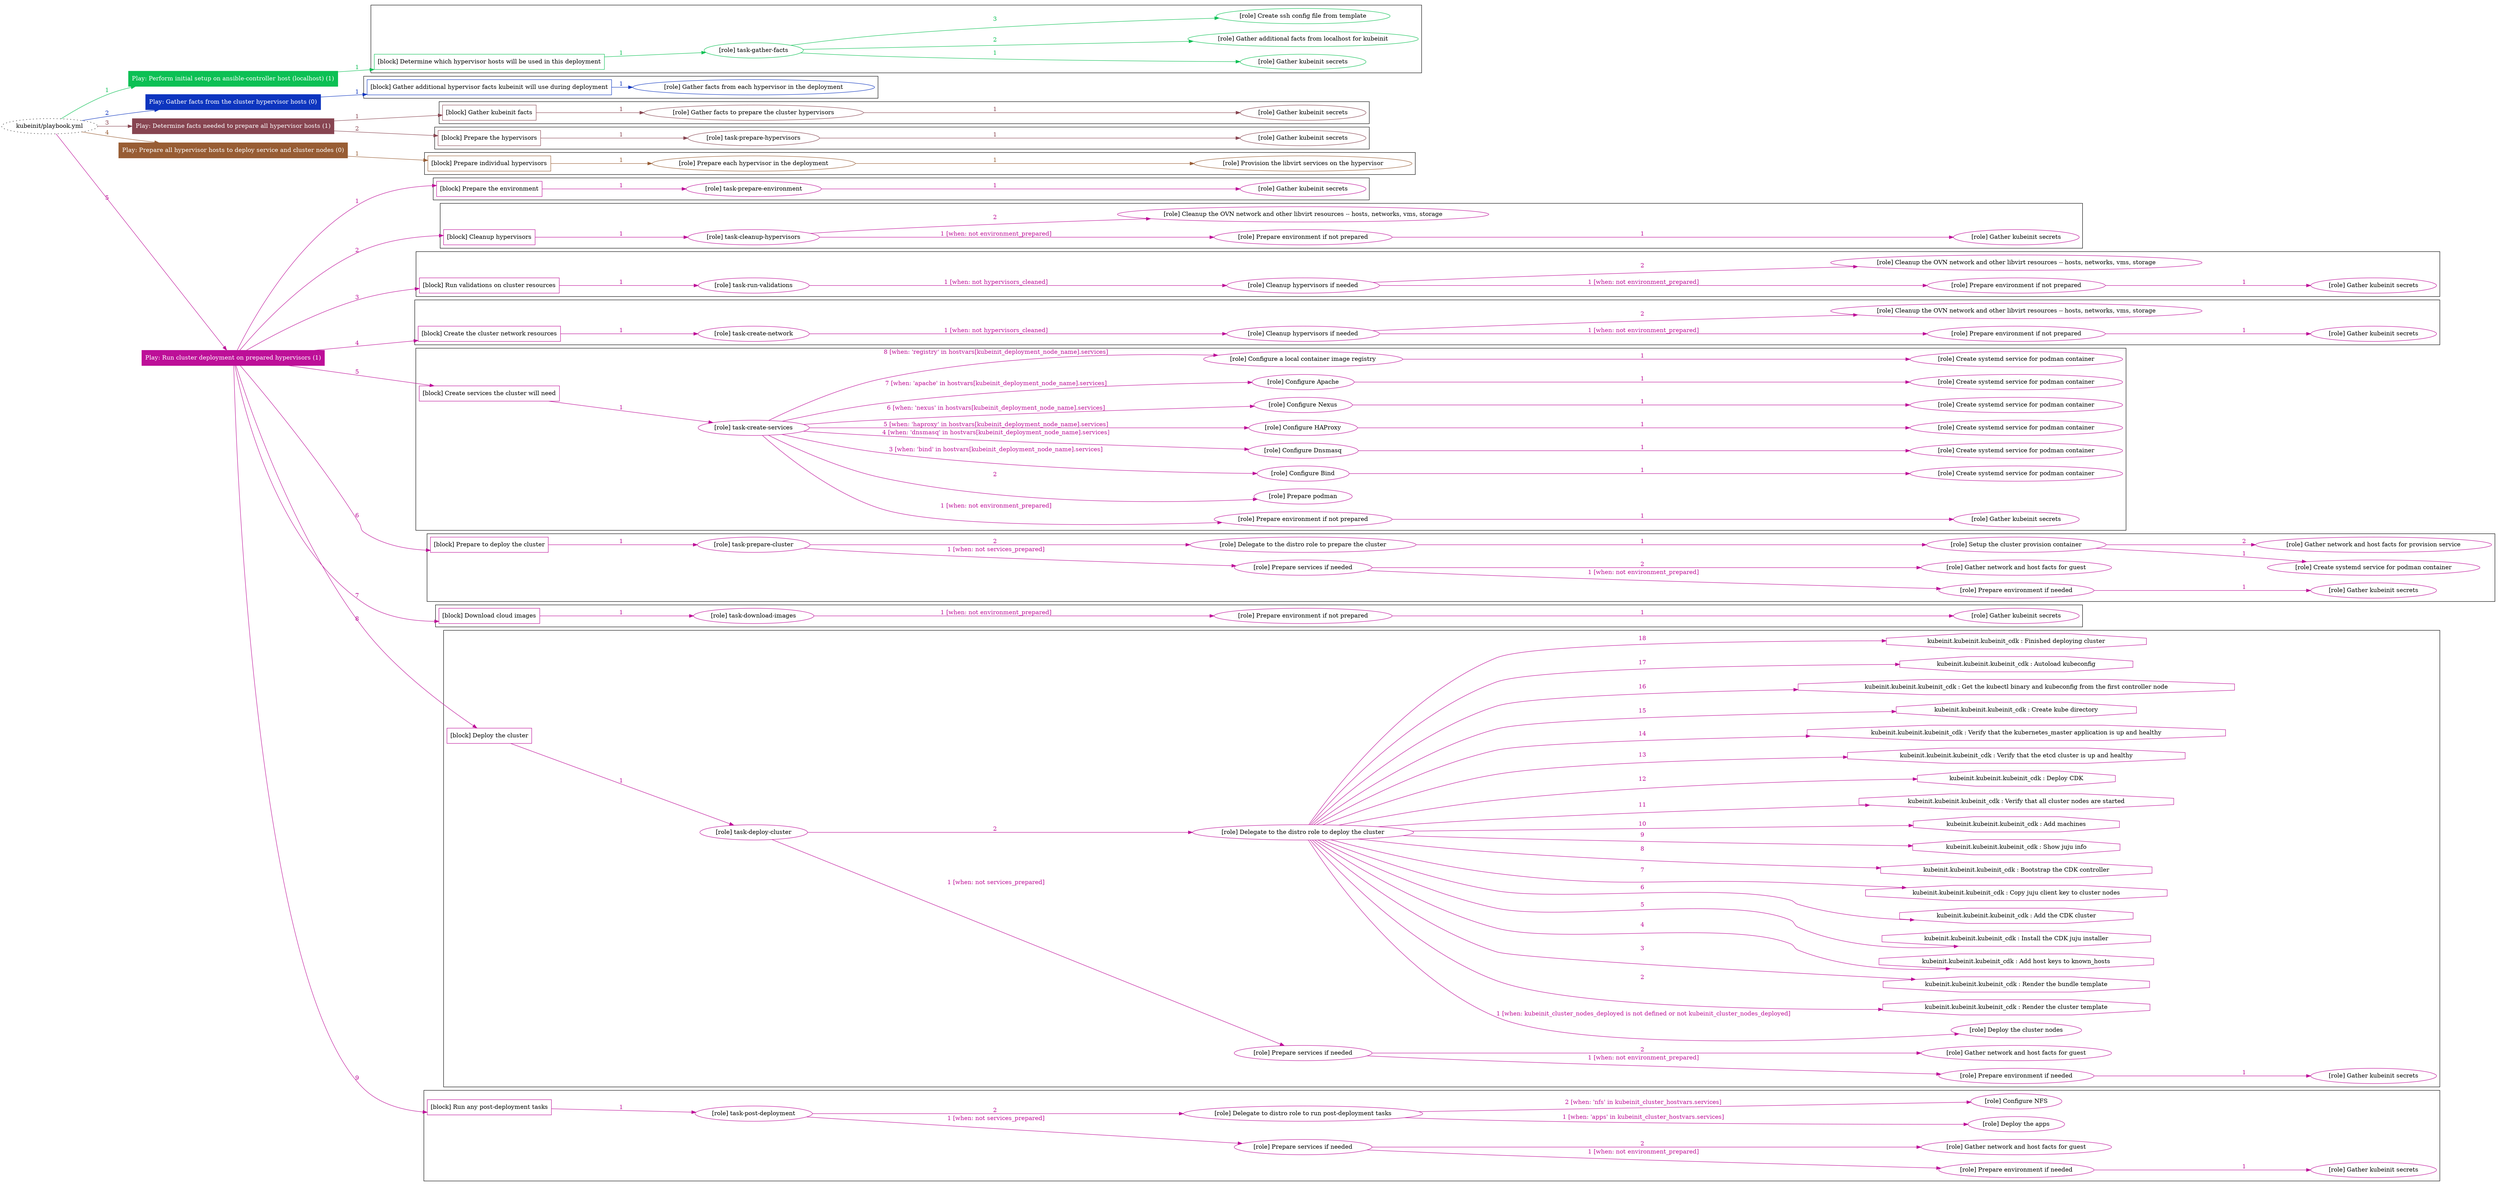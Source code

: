 digraph {
	graph [concentrate=true ordering=in rankdir=LR ratio=fill]
	edge [esep=5 sep=10]
	"kubeinit/playbook.yml" [URL="/home/runner/work/kubeinit/kubeinit/kubeinit/playbook.yml" id=playbook_bcd3da65 style=dotted]
	"kubeinit/playbook.yml" -> play_a24954f1 [label="1 " color="#0cc054" fontcolor="#0cc054" id=edge_c38570f1 labeltooltip="1 " tooltip="1 "]
	subgraph "Play: Perform initial setup on ansible-controller host (localhost) (1)" {
		play_a24954f1 [label="Play: Perform initial setup on ansible-controller host (localhost) (1)" URL="/home/runner/work/kubeinit/kubeinit/kubeinit/playbook.yml" color="#0cc054" fontcolor="#ffffff" id=play_a24954f1 shape=box style=filled tooltip=localhost]
		play_a24954f1 -> block_1f148b53 [label=1 color="#0cc054" fontcolor="#0cc054" id=edge_6a8b0e1e labeltooltip=1 tooltip=1]
		subgraph cluster_block_1f148b53 {
			block_1f148b53 [label="[block] Determine which hypervisor hosts will be used in this deployment" URL="/home/runner/work/kubeinit/kubeinit/kubeinit/playbook.yml" color="#0cc054" id=block_1f148b53 labeltooltip="Determine which hypervisor hosts will be used in this deployment" shape=box tooltip="Determine which hypervisor hosts will be used in this deployment"]
			block_1f148b53 -> role_25468c77 [label="1 " color="#0cc054" fontcolor="#0cc054" id=edge_ecacaaed labeltooltip="1 " tooltip="1 "]
			subgraph "task-gather-facts" {
				role_25468c77 [label="[role] task-gather-facts" URL="/home/runner/work/kubeinit/kubeinit/kubeinit/playbook.yml" color="#0cc054" id=role_25468c77 tooltip="task-gather-facts"]
				role_25468c77 -> role_1a35543a [label="1 " color="#0cc054" fontcolor="#0cc054" id=edge_715ab431 labeltooltip="1 " tooltip="1 "]
				subgraph "Gather kubeinit secrets" {
					role_1a35543a [label="[role] Gather kubeinit secrets" URL="/home/runner/.ansible/collections/ansible_collections/kubeinit/kubeinit/roles/kubeinit_prepare/tasks/build_hypervisors_group.yml" color="#0cc054" id=role_1a35543a tooltip="Gather kubeinit secrets"]
				}
				role_25468c77 -> role_30e8fe7b [label="2 " color="#0cc054" fontcolor="#0cc054" id=edge_31574869 labeltooltip="2 " tooltip="2 "]
				subgraph "Gather additional facts from localhost for kubeinit" {
					role_30e8fe7b [label="[role] Gather additional facts from localhost for kubeinit" URL="/home/runner/.ansible/collections/ansible_collections/kubeinit/kubeinit/roles/kubeinit_prepare/tasks/build_hypervisors_group.yml" color="#0cc054" id=role_30e8fe7b tooltip="Gather additional facts from localhost for kubeinit"]
				}
				role_25468c77 -> role_8f174d91 [label="3 " color="#0cc054" fontcolor="#0cc054" id=edge_c599bad7 labeltooltip="3 " tooltip="3 "]
				subgraph "Create ssh config file from template" {
					role_8f174d91 [label="[role] Create ssh config file from template" URL="/home/runner/.ansible/collections/ansible_collections/kubeinit/kubeinit/roles/kubeinit_prepare/tasks/build_hypervisors_group.yml" color="#0cc054" id=role_8f174d91 tooltip="Create ssh config file from template"]
				}
			}
		}
	}
	"kubeinit/playbook.yml" -> play_971e2c53 [label="2 " color="#0d35bf" fontcolor="#0d35bf" id=edge_20975b85 labeltooltip="2 " tooltip="2 "]
	subgraph "Play: Gather facts from the cluster hypervisor hosts (0)" {
		play_971e2c53 [label="Play: Gather facts from the cluster hypervisor hosts (0)" URL="/home/runner/work/kubeinit/kubeinit/kubeinit/playbook.yml" color="#0d35bf" fontcolor="#ffffff" id=play_971e2c53 shape=box style=filled tooltip="Play: Gather facts from the cluster hypervisor hosts (0)"]
		play_971e2c53 -> block_9dbfbd29 [label=1 color="#0d35bf" fontcolor="#0d35bf" id=edge_61f7b9a0 labeltooltip=1 tooltip=1]
		subgraph cluster_block_9dbfbd29 {
			block_9dbfbd29 [label="[block] Gather additional hypervisor facts kubeinit will use during deployment" URL="/home/runner/work/kubeinit/kubeinit/kubeinit/playbook.yml" color="#0d35bf" id=block_9dbfbd29 labeltooltip="Gather additional hypervisor facts kubeinit will use during deployment" shape=box tooltip="Gather additional hypervisor facts kubeinit will use during deployment"]
			block_9dbfbd29 -> role_a16c4680 [label="1 " color="#0d35bf" fontcolor="#0d35bf" id=edge_cd79a8fd labeltooltip="1 " tooltip="1 "]
			subgraph "Gather facts from each hypervisor in the deployment" {
				role_a16c4680 [label="[role] Gather facts from each hypervisor in the deployment" URL="/home/runner/work/kubeinit/kubeinit/kubeinit/playbook.yml" color="#0d35bf" id=role_a16c4680 tooltip="Gather facts from each hypervisor in the deployment"]
			}
		}
	}
	"kubeinit/playbook.yml" -> play_0f2b40f6 [label="3 " color="#874551" fontcolor="#874551" id=edge_2bd46593 labeltooltip="3 " tooltip="3 "]
	subgraph "Play: Determine facts needed to prepare all hypervisor hosts (1)" {
		play_0f2b40f6 [label="Play: Determine facts needed to prepare all hypervisor hosts (1)" URL="/home/runner/work/kubeinit/kubeinit/kubeinit/playbook.yml" color="#874551" fontcolor="#ffffff" id=play_0f2b40f6 shape=box style=filled tooltip=localhost]
		play_0f2b40f6 -> block_35bb876e [label=1 color="#874551" fontcolor="#874551" id=edge_3cd5295b labeltooltip=1 tooltip=1]
		subgraph cluster_block_35bb876e {
			block_35bb876e [label="[block] Gather kubeinit facts" URL="/home/runner/work/kubeinit/kubeinit/kubeinit/playbook.yml" color="#874551" id=block_35bb876e labeltooltip="Gather kubeinit facts" shape=box tooltip="Gather kubeinit facts"]
			block_35bb876e -> role_7b8e75ee [label="1 " color="#874551" fontcolor="#874551" id=edge_526e88d0 labeltooltip="1 " tooltip="1 "]
			subgraph "Gather facts to prepare the cluster hypervisors" {
				role_7b8e75ee [label="[role] Gather facts to prepare the cluster hypervisors" URL="/home/runner/work/kubeinit/kubeinit/kubeinit/playbook.yml" color="#874551" id=role_7b8e75ee tooltip="Gather facts to prepare the cluster hypervisors"]
				role_7b8e75ee -> role_093cdbb1 [label="1 " color="#874551" fontcolor="#874551" id=edge_c81001f8 labeltooltip="1 " tooltip="1 "]
				subgraph "Gather kubeinit secrets" {
					role_093cdbb1 [label="[role] Gather kubeinit secrets" URL="/home/runner/.ansible/collections/ansible_collections/kubeinit/kubeinit/roles/kubeinit_prepare/tasks/gather_kubeinit_facts.yml" color="#874551" id=role_093cdbb1 tooltip="Gather kubeinit secrets"]
				}
			}
		}
		play_0f2b40f6 -> block_f20437b7 [label=2 color="#874551" fontcolor="#874551" id=edge_d593df31 labeltooltip=2 tooltip=2]
		subgraph cluster_block_f20437b7 {
			block_f20437b7 [label="[block] Prepare the hypervisors" URL="/home/runner/work/kubeinit/kubeinit/kubeinit/playbook.yml" color="#874551" id=block_f20437b7 labeltooltip="Prepare the hypervisors" shape=box tooltip="Prepare the hypervisors"]
			block_f20437b7 -> role_b1e92e34 [label="1 " color="#874551" fontcolor="#874551" id=edge_e1b36697 labeltooltip="1 " tooltip="1 "]
			subgraph "task-prepare-hypervisors" {
				role_b1e92e34 [label="[role] task-prepare-hypervisors" URL="/home/runner/work/kubeinit/kubeinit/kubeinit/playbook.yml" color="#874551" id=role_b1e92e34 tooltip="task-prepare-hypervisors"]
				role_b1e92e34 -> role_a63f016d [label="1 " color="#874551" fontcolor="#874551" id=edge_4b7482e0 labeltooltip="1 " tooltip="1 "]
				subgraph "Gather kubeinit secrets" {
					role_a63f016d [label="[role] Gather kubeinit secrets" URL="/home/runner/.ansible/collections/ansible_collections/kubeinit/kubeinit/roles/kubeinit_prepare/tasks/gather_kubeinit_facts.yml" color="#874551" id=role_a63f016d tooltip="Gather kubeinit secrets"]
				}
			}
		}
	}
	"kubeinit/playbook.yml" -> play_12c1dd61 [label="4 " color="#985d34" fontcolor="#985d34" id=edge_31748bc4 labeltooltip="4 " tooltip="4 "]
	subgraph "Play: Prepare all hypervisor hosts to deploy service and cluster nodes (0)" {
		play_12c1dd61 [label="Play: Prepare all hypervisor hosts to deploy service and cluster nodes (0)" URL="/home/runner/work/kubeinit/kubeinit/kubeinit/playbook.yml" color="#985d34" fontcolor="#ffffff" id=play_12c1dd61 shape=box style=filled tooltip="Play: Prepare all hypervisor hosts to deploy service and cluster nodes (0)"]
		play_12c1dd61 -> block_1d0f1a17 [label=1 color="#985d34" fontcolor="#985d34" id=edge_3e880652 labeltooltip=1 tooltip=1]
		subgraph cluster_block_1d0f1a17 {
			block_1d0f1a17 [label="[block] Prepare individual hypervisors" URL="/home/runner/work/kubeinit/kubeinit/kubeinit/playbook.yml" color="#985d34" id=block_1d0f1a17 labeltooltip="Prepare individual hypervisors" shape=box tooltip="Prepare individual hypervisors"]
			block_1d0f1a17 -> role_70594ec7 [label="1 " color="#985d34" fontcolor="#985d34" id=edge_ed10624c labeltooltip="1 " tooltip="1 "]
			subgraph "Prepare each hypervisor in the deployment" {
				role_70594ec7 [label="[role] Prepare each hypervisor in the deployment" URL="/home/runner/work/kubeinit/kubeinit/kubeinit/playbook.yml" color="#985d34" id=role_70594ec7 tooltip="Prepare each hypervisor in the deployment"]
				role_70594ec7 -> role_81892823 [label="1 " color="#985d34" fontcolor="#985d34" id=edge_c3f18f0e labeltooltip="1 " tooltip="1 "]
				subgraph "Provision the libvirt services on the hypervisor" {
					role_81892823 [label="[role] Provision the libvirt services on the hypervisor" URL="/home/runner/.ansible/collections/ansible_collections/kubeinit/kubeinit/roles/kubeinit_prepare/tasks/prepare_hypervisor.yml" color="#985d34" id=role_81892823 tooltip="Provision the libvirt services on the hypervisor"]
				}
			}
		}
	}
	"kubeinit/playbook.yml" -> play_e40dfd8b [label="5 " color="#bd0f98" fontcolor="#bd0f98" id=edge_6c628e98 labeltooltip="5 " tooltip="5 "]
	subgraph "Play: Run cluster deployment on prepared hypervisors (1)" {
		play_e40dfd8b [label="Play: Run cluster deployment on prepared hypervisors (1)" URL="/home/runner/work/kubeinit/kubeinit/kubeinit/playbook.yml" color="#bd0f98" fontcolor="#ffffff" id=play_e40dfd8b shape=box style=filled tooltip=localhost]
		play_e40dfd8b -> block_027bf64b [label=1 color="#bd0f98" fontcolor="#bd0f98" id=edge_4242512d labeltooltip=1 tooltip=1]
		subgraph cluster_block_027bf64b {
			block_027bf64b [label="[block] Prepare the environment" URL="/home/runner/work/kubeinit/kubeinit/kubeinit/playbook.yml" color="#bd0f98" id=block_027bf64b labeltooltip="Prepare the environment" shape=box tooltip="Prepare the environment"]
			block_027bf64b -> role_a339363b [label="1 " color="#bd0f98" fontcolor="#bd0f98" id=edge_c5194fec labeltooltip="1 " tooltip="1 "]
			subgraph "task-prepare-environment" {
				role_a339363b [label="[role] task-prepare-environment" URL="/home/runner/work/kubeinit/kubeinit/kubeinit/playbook.yml" color="#bd0f98" id=role_a339363b tooltip="task-prepare-environment"]
				role_a339363b -> role_078fb0b2 [label="1 " color="#bd0f98" fontcolor="#bd0f98" id=edge_5a18884e labeltooltip="1 " tooltip="1 "]
				subgraph "Gather kubeinit secrets" {
					role_078fb0b2 [label="[role] Gather kubeinit secrets" URL="/home/runner/.ansible/collections/ansible_collections/kubeinit/kubeinit/roles/kubeinit_prepare/tasks/gather_kubeinit_facts.yml" color="#bd0f98" id=role_078fb0b2 tooltip="Gather kubeinit secrets"]
				}
			}
		}
		play_e40dfd8b -> block_49ef1104 [label=2 color="#bd0f98" fontcolor="#bd0f98" id=edge_d988b55f labeltooltip=2 tooltip=2]
		subgraph cluster_block_49ef1104 {
			block_49ef1104 [label="[block] Cleanup hypervisors" URL="/home/runner/work/kubeinit/kubeinit/kubeinit/playbook.yml" color="#bd0f98" id=block_49ef1104 labeltooltip="Cleanup hypervisors" shape=box tooltip="Cleanup hypervisors"]
			block_49ef1104 -> role_4f07f0b7 [label="1 " color="#bd0f98" fontcolor="#bd0f98" id=edge_99941c25 labeltooltip="1 " tooltip="1 "]
			subgraph "task-cleanup-hypervisors" {
				role_4f07f0b7 [label="[role] task-cleanup-hypervisors" URL="/home/runner/work/kubeinit/kubeinit/kubeinit/playbook.yml" color="#bd0f98" id=role_4f07f0b7 tooltip="task-cleanup-hypervisors"]
				role_4f07f0b7 -> role_3b0f0956 [label="1 [when: not environment_prepared]" color="#bd0f98" fontcolor="#bd0f98" id=edge_d7dc2843 labeltooltip="1 [when: not environment_prepared]" tooltip="1 [when: not environment_prepared]"]
				subgraph "Prepare environment if not prepared" {
					role_3b0f0956 [label="[role] Prepare environment if not prepared" URL="/home/runner/.ansible/collections/ansible_collections/kubeinit/kubeinit/roles/kubeinit_prepare/tasks/cleanup_hypervisors.yml" color="#bd0f98" id=role_3b0f0956 tooltip="Prepare environment if not prepared"]
					role_3b0f0956 -> role_f0c58dbe [label="1 " color="#bd0f98" fontcolor="#bd0f98" id=edge_26ba04f7 labeltooltip="1 " tooltip="1 "]
					subgraph "Gather kubeinit secrets" {
						role_f0c58dbe [label="[role] Gather kubeinit secrets" URL="/home/runner/.ansible/collections/ansible_collections/kubeinit/kubeinit/roles/kubeinit_prepare/tasks/gather_kubeinit_facts.yml" color="#bd0f98" id=role_f0c58dbe tooltip="Gather kubeinit secrets"]
					}
				}
				role_4f07f0b7 -> role_557457fa [label="2 " color="#bd0f98" fontcolor="#bd0f98" id=edge_479172a4 labeltooltip="2 " tooltip="2 "]
				subgraph "Cleanup the OVN network and other libvirt resources -- hosts, networks, vms, storage" {
					role_557457fa [label="[role] Cleanup the OVN network and other libvirt resources -- hosts, networks, vms, storage" URL="/home/runner/.ansible/collections/ansible_collections/kubeinit/kubeinit/roles/kubeinit_prepare/tasks/cleanup_hypervisors.yml" color="#bd0f98" id=role_557457fa tooltip="Cleanup the OVN network and other libvirt resources -- hosts, networks, vms, storage"]
				}
			}
		}
		play_e40dfd8b -> block_a89ce291 [label=3 color="#bd0f98" fontcolor="#bd0f98" id=edge_f58ee6b6 labeltooltip=3 tooltip=3]
		subgraph cluster_block_a89ce291 {
			block_a89ce291 [label="[block] Run validations on cluster resources" URL="/home/runner/work/kubeinit/kubeinit/kubeinit/playbook.yml" color="#bd0f98" id=block_a89ce291 labeltooltip="Run validations on cluster resources" shape=box tooltip="Run validations on cluster resources"]
			block_a89ce291 -> role_57babde8 [label="1 " color="#bd0f98" fontcolor="#bd0f98" id=edge_39cb99a9 labeltooltip="1 " tooltip="1 "]
			subgraph "task-run-validations" {
				role_57babde8 [label="[role] task-run-validations" URL="/home/runner/work/kubeinit/kubeinit/kubeinit/playbook.yml" color="#bd0f98" id=role_57babde8 tooltip="task-run-validations"]
				role_57babde8 -> role_580dac04 [label="1 [when: not hypervisors_cleaned]" color="#bd0f98" fontcolor="#bd0f98" id=edge_6b0094ae labeltooltip="1 [when: not hypervisors_cleaned]" tooltip="1 [when: not hypervisors_cleaned]"]
				subgraph "Cleanup hypervisors if needed" {
					role_580dac04 [label="[role] Cleanup hypervisors if needed" URL="/home/runner/.ansible/collections/ansible_collections/kubeinit/kubeinit/roles/kubeinit_validations/tasks/main.yml" color="#bd0f98" id=role_580dac04 tooltip="Cleanup hypervisors if needed"]
					role_580dac04 -> role_a875f9c9 [label="1 [when: not environment_prepared]" color="#bd0f98" fontcolor="#bd0f98" id=edge_0fa6b602 labeltooltip="1 [when: not environment_prepared]" tooltip="1 [when: not environment_prepared]"]
					subgraph "Prepare environment if not prepared" {
						role_a875f9c9 [label="[role] Prepare environment if not prepared" URL="/home/runner/.ansible/collections/ansible_collections/kubeinit/kubeinit/roles/kubeinit_prepare/tasks/cleanup_hypervisors.yml" color="#bd0f98" id=role_a875f9c9 tooltip="Prepare environment if not prepared"]
						role_a875f9c9 -> role_370cc416 [label="1 " color="#bd0f98" fontcolor="#bd0f98" id=edge_1d12898e labeltooltip="1 " tooltip="1 "]
						subgraph "Gather kubeinit secrets" {
							role_370cc416 [label="[role] Gather kubeinit secrets" URL="/home/runner/.ansible/collections/ansible_collections/kubeinit/kubeinit/roles/kubeinit_prepare/tasks/gather_kubeinit_facts.yml" color="#bd0f98" id=role_370cc416 tooltip="Gather kubeinit secrets"]
						}
					}
					role_580dac04 -> role_fcbf49c0 [label="2 " color="#bd0f98" fontcolor="#bd0f98" id=edge_82227567 labeltooltip="2 " tooltip="2 "]
					subgraph "Cleanup the OVN network and other libvirt resources -- hosts, networks, vms, storage" {
						role_fcbf49c0 [label="[role] Cleanup the OVN network and other libvirt resources -- hosts, networks, vms, storage" URL="/home/runner/.ansible/collections/ansible_collections/kubeinit/kubeinit/roles/kubeinit_prepare/tasks/cleanup_hypervisors.yml" color="#bd0f98" id=role_fcbf49c0 tooltip="Cleanup the OVN network and other libvirt resources -- hosts, networks, vms, storage"]
					}
				}
			}
		}
		play_e40dfd8b -> block_0c1a4fa6 [label=4 color="#bd0f98" fontcolor="#bd0f98" id=edge_f7646600 labeltooltip=4 tooltip=4]
		subgraph cluster_block_0c1a4fa6 {
			block_0c1a4fa6 [label="[block] Create the cluster network resources" URL="/home/runner/work/kubeinit/kubeinit/kubeinit/playbook.yml" color="#bd0f98" id=block_0c1a4fa6 labeltooltip="Create the cluster network resources" shape=box tooltip="Create the cluster network resources"]
			block_0c1a4fa6 -> role_53efb286 [label="1 " color="#bd0f98" fontcolor="#bd0f98" id=edge_cc465adf labeltooltip="1 " tooltip="1 "]
			subgraph "task-create-network" {
				role_53efb286 [label="[role] task-create-network" URL="/home/runner/work/kubeinit/kubeinit/kubeinit/playbook.yml" color="#bd0f98" id=role_53efb286 tooltip="task-create-network"]
				role_53efb286 -> role_2314d9a6 [label="1 [when: not hypervisors_cleaned]" color="#bd0f98" fontcolor="#bd0f98" id=edge_71c9c4b6 labeltooltip="1 [when: not hypervisors_cleaned]" tooltip="1 [when: not hypervisors_cleaned]"]
				subgraph "Cleanup hypervisors if needed" {
					role_2314d9a6 [label="[role] Cleanup hypervisors if needed" URL="/home/runner/.ansible/collections/ansible_collections/kubeinit/kubeinit/roles/kubeinit_libvirt/tasks/create_network.yml" color="#bd0f98" id=role_2314d9a6 tooltip="Cleanup hypervisors if needed"]
					role_2314d9a6 -> role_19716540 [label="1 [when: not environment_prepared]" color="#bd0f98" fontcolor="#bd0f98" id=edge_17d7d45f labeltooltip="1 [when: not environment_prepared]" tooltip="1 [when: not environment_prepared]"]
					subgraph "Prepare environment if not prepared" {
						role_19716540 [label="[role] Prepare environment if not prepared" URL="/home/runner/.ansible/collections/ansible_collections/kubeinit/kubeinit/roles/kubeinit_prepare/tasks/cleanup_hypervisors.yml" color="#bd0f98" id=role_19716540 tooltip="Prepare environment if not prepared"]
						role_19716540 -> role_52926485 [label="1 " color="#bd0f98" fontcolor="#bd0f98" id=edge_3aa0f762 labeltooltip="1 " tooltip="1 "]
						subgraph "Gather kubeinit secrets" {
							role_52926485 [label="[role] Gather kubeinit secrets" URL="/home/runner/.ansible/collections/ansible_collections/kubeinit/kubeinit/roles/kubeinit_prepare/tasks/gather_kubeinit_facts.yml" color="#bd0f98" id=role_52926485 tooltip="Gather kubeinit secrets"]
						}
					}
					role_2314d9a6 -> role_3936071f [label="2 " color="#bd0f98" fontcolor="#bd0f98" id=edge_df73c8be labeltooltip="2 " tooltip="2 "]
					subgraph "Cleanup the OVN network and other libvirt resources -- hosts, networks, vms, storage" {
						role_3936071f [label="[role] Cleanup the OVN network and other libvirt resources -- hosts, networks, vms, storage" URL="/home/runner/.ansible/collections/ansible_collections/kubeinit/kubeinit/roles/kubeinit_prepare/tasks/cleanup_hypervisors.yml" color="#bd0f98" id=role_3936071f tooltip="Cleanup the OVN network and other libvirt resources -- hosts, networks, vms, storage"]
					}
				}
			}
		}
		play_e40dfd8b -> block_a3c62d21 [label=5 color="#bd0f98" fontcolor="#bd0f98" id=edge_49481a00 labeltooltip=5 tooltip=5]
		subgraph cluster_block_a3c62d21 {
			block_a3c62d21 [label="[block] Create services the cluster will need" URL="/home/runner/work/kubeinit/kubeinit/kubeinit/playbook.yml" color="#bd0f98" id=block_a3c62d21 labeltooltip="Create services the cluster will need" shape=box tooltip="Create services the cluster will need"]
			block_a3c62d21 -> role_dfe98a8d [label="1 " color="#bd0f98" fontcolor="#bd0f98" id=edge_90efe316 labeltooltip="1 " tooltip="1 "]
			subgraph "task-create-services" {
				role_dfe98a8d [label="[role] task-create-services" URL="/home/runner/work/kubeinit/kubeinit/kubeinit/playbook.yml" color="#bd0f98" id=role_dfe98a8d tooltip="task-create-services"]
				role_dfe98a8d -> role_9fe0f61f [label="1 [when: not environment_prepared]" color="#bd0f98" fontcolor="#bd0f98" id=edge_e7cb600b labeltooltip="1 [when: not environment_prepared]" tooltip="1 [when: not environment_prepared]"]
				subgraph "Prepare environment if not prepared" {
					role_9fe0f61f [label="[role] Prepare environment if not prepared" URL="/home/runner/.ansible/collections/ansible_collections/kubeinit/kubeinit/roles/kubeinit_services/tasks/main.yml" color="#bd0f98" id=role_9fe0f61f tooltip="Prepare environment if not prepared"]
					role_9fe0f61f -> role_5daf7142 [label="1 " color="#bd0f98" fontcolor="#bd0f98" id=edge_e5cd01f7 labeltooltip="1 " tooltip="1 "]
					subgraph "Gather kubeinit secrets" {
						role_5daf7142 [label="[role] Gather kubeinit secrets" URL="/home/runner/.ansible/collections/ansible_collections/kubeinit/kubeinit/roles/kubeinit_prepare/tasks/gather_kubeinit_facts.yml" color="#bd0f98" id=role_5daf7142 tooltip="Gather kubeinit secrets"]
					}
				}
				role_dfe98a8d -> role_d90b4768 [label="2 " color="#bd0f98" fontcolor="#bd0f98" id=edge_d3f8c7ec labeltooltip="2 " tooltip="2 "]
				subgraph "Prepare podman" {
					role_d90b4768 [label="[role] Prepare podman" URL="/home/runner/.ansible/collections/ansible_collections/kubeinit/kubeinit/roles/kubeinit_services/tasks/00_create_service_pod.yml" color="#bd0f98" id=role_d90b4768 tooltip="Prepare podman"]
				}
				role_dfe98a8d -> role_330a2694 [label="3 [when: 'bind' in hostvars[kubeinit_deployment_node_name].services]" color="#bd0f98" fontcolor="#bd0f98" id=edge_27be8707 labeltooltip="3 [when: 'bind' in hostvars[kubeinit_deployment_node_name].services]" tooltip="3 [when: 'bind' in hostvars[kubeinit_deployment_node_name].services]"]
				subgraph "Configure Bind" {
					role_330a2694 [label="[role] Configure Bind" URL="/home/runner/.ansible/collections/ansible_collections/kubeinit/kubeinit/roles/kubeinit_services/tasks/start_services_containers.yml" color="#bd0f98" id=role_330a2694 tooltip="Configure Bind"]
					role_330a2694 -> role_22af39ed [label="1 " color="#bd0f98" fontcolor="#bd0f98" id=edge_1cac0f1d labeltooltip="1 " tooltip="1 "]
					subgraph "Create systemd service for podman container" {
						role_22af39ed [label="[role] Create systemd service for podman container" URL="/home/runner/.ansible/collections/ansible_collections/kubeinit/kubeinit/roles/kubeinit_bind/tasks/main.yml" color="#bd0f98" id=role_22af39ed tooltip="Create systemd service for podman container"]
					}
				}
				role_dfe98a8d -> role_28b4cdbb [label="4 [when: 'dnsmasq' in hostvars[kubeinit_deployment_node_name].services]" color="#bd0f98" fontcolor="#bd0f98" id=edge_60dcf0ef labeltooltip="4 [when: 'dnsmasq' in hostvars[kubeinit_deployment_node_name].services]" tooltip="4 [when: 'dnsmasq' in hostvars[kubeinit_deployment_node_name].services]"]
				subgraph "Configure Dnsmasq" {
					role_28b4cdbb [label="[role] Configure Dnsmasq" URL="/home/runner/.ansible/collections/ansible_collections/kubeinit/kubeinit/roles/kubeinit_services/tasks/start_services_containers.yml" color="#bd0f98" id=role_28b4cdbb tooltip="Configure Dnsmasq"]
					role_28b4cdbb -> role_a1e14766 [label="1 " color="#bd0f98" fontcolor="#bd0f98" id=edge_6d6640d7 labeltooltip="1 " tooltip="1 "]
					subgraph "Create systemd service for podman container" {
						role_a1e14766 [label="[role] Create systemd service for podman container" URL="/home/runner/.ansible/collections/ansible_collections/kubeinit/kubeinit/roles/kubeinit_dnsmasq/tasks/main.yml" color="#bd0f98" id=role_a1e14766 tooltip="Create systemd service for podman container"]
					}
				}
				role_dfe98a8d -> role_4dc4fcc0 [label="5 [when: 'haproxy' in hostvars[kubeinit_deployment_node_name].services]" color="#bd0f98" fontcolor="#bd0f98" id=edge_9ac2b213 labeltooltip="5 [when: 'haproxy' in hostvars[kubeinit_deployment_node_name].services]" tooltip="5 [when: 'haproxy' in hostvars[kubeinit_deployment_node_name].services]"]
				subgraph "Configure HAProxy" {
					role_4dc4fcc0 [label="[role] Configure HAProxy" URL="/home/runner/.ansible/collections/ansible_collections/kubeinit/kubeinit/roles/kubeinit_services/tasks/start_services_containers.yml" color="#bd0f98" id=role_4dc4fcc0 tooltip="Configure HAProxy"]
					role_4dc4fcc0 -> role_4e6d1cf4 [label="1 " color="#bd0f98" fontcolor="#bd0f98" id=edge_73b90178 labeltooltip="1 " tooltip="1 "]
					subgraph "Create systemd service for podman container" {
						role_4e6d1cf4 [label="[role] Create systemd service for podman container" URL="/home/runner/.ansible/collections/ansible_collections/kubeinit/kubeinit/roles/kubeinit_haproxy/tasks/main.yml" color="#bd0f98" id=role_4e6d1cf4 tooltip="Create systemd service for podman container"]
					}
				}
				role_dfe98a8d -> role_108ca0d5 [label="6 [when: 'nexus' in hostvars[kubeinit_deployment_node_name].services]" color="#bd0f98" fontcolor="#bd0f98" id=edge_a252a961 labeltooltip="6 [when: 'nexus' in hostvars[kubeinit_deployment_node_name].services]" tooltip="6 [when: 'nexus' in hostvars[kubeinit_deployment_node_name].services]"]
				subgraph "Configure Nexus" {
					role_108ca0d5 [label="[role] Configure Nexus" URL="/home/runner/.ansible/collections/ansible_collections/kubeinit/kubeinit/roles/kubeinit_services/tasks/start_services_containers.yml" color="#bd0f98" id=role_108ca0d5 tooltip="Configure Nexus"]
					role_108ca0d5 -> role_55129d99 [label="1 " color="#bd0f98" fontcolor="#bd0f98" id=edge_26d41e56 labeltooltip="1 " tooltip="1 "]
					subgraph "Create systemd service for podman container" {
						role_55129d99 [label="[role] Create systemd service for podman container" URL="/home/runner/.ansible/collections/ansible_collections/kubeinit/kubeinit/roles/kubeinit_nexus/tasks/main.yml" color="#bd0f98" id=role_55129d99 tooltip="Create systemd service for podman container"]
					}
				}
				role_dfe98a8d -> role_1424d495 [label="7 [when: 'apache' in hostvars[kubeinit_deployment_node_name].services]" color="#bd0f98" fontcolor="#bd0f98" id=edge_9b49e6b0 labeltooltip="7 [when: 'apache' in hostvars[kubeinit_deployment_node_name].services]" tooltip="7 [when: 'apache' in hostvars[kubeinit_deployment_node_name].services]"]
				subgraph "Configure Apache" {
					role_1424d495 [label="[role] Configure Apache" URL="/home/runner/.ansible/collections/ansible_collections/kubeinit/kubeinit/roles/kubeinit_services/tasks/start_services_containers.yml" color="#bd0f98" id=role_1424d495 tooltip="Configure Apache"]
					role_1424d495 -> role_4fc65b66 [label="1 " color="#bd0f98" fontcolor="#bd0f98" id=edge_8b034e10 labeltooltip="1 " tooltip="1 "]
					subgraph "Create systemd service for podman container" {
						role_4fc65b66 [label="[role] Create systemd service for podman container" URL="/home/runner/.ansible/collections/ansible_collections/kubeinit/kubeinit/roles/kubeinit_apache/tasks/main.yml" color="#bd0f98" id=role_4fc65b66 tooltip="Create systemd service for podman container"]
					}
				}
				role_dfe98a8d -> role_0eab1c97 [label="8 [when: 'registry' in hostvars[kubeinit_deployment_node_name].services]" color="#bd0f98" fontcolor="#bd0f98" id=edge_e2c3cf63 labeltooltip="8 [when: 'registry' in hostvars[kubeinit_deployment_node_name].services]" tooltip="8 [when: 'registry' in hostvars[kubeinit_deployment_node_name].services]"]
				subgraph "Configure a local container image registry" {
					role_0eab1c97 [label="[role] Configure a local container image registry" URL="/home/runner/.ansible/collections/ansible_collections/kubeinit/kubeinit/roles/kubeinit_services/tasks/start_services_containers.yml" color="#bd0f98" id=role_0eab1c97 tooltip="Configure a local container image registry"]
					role_0eab1c97 -> role_4f3a823f [label="1 " color="#bd0f98" fontcolor="#bd0f98" id=edge_6f0b877e labeltooltip="1 " tooltip="1 "]
					subgraph "Create systemd service for podman container" {
						role_4f3a823f [label="[role] Create systemd service for podman container" URL="/home/runner/.ansible/collections/ansible_collections/kubeinit/kubeinit/roles/kubeinit_registry/tasks/main.yml" color="#bd0f98" id=role_4f3a823f tooltip="Create systemd service for podman container"]
					}
				}
			}
		}
		play_e40dfd8b -> block_aef47d05 [label=6 color="#bd0f98" fontcolor="#bd0f98" id=edge_4093530e labeltooltip=6 tooltip=6]
		subgraph cluster_block_aef47d05 {
			block_aef47d05 [label="[block] Prepare to deploy the cluster" URL="/home/runner/work/kubeinit/kubeinit/kubeinit/playbook.yml" color="#bd0f98" id=block_aef47d05 labeltooltip="Prepare to deploy the cluster" shape=box tooltip="Prepare to deploy the cluster"]
			block_aef47d05 -> role_dad1e85e [label="1 " color="#bd0f98" fontcolor="#bd0f98" id=edge_651a3f30 labeltooltip="1 " tooltip="1 "]
			subgraph "task-prepare-cluster" {
				role_dad1e85e [label="[role] task-prepare-cluster" URL="/home/runner/work/kubeinit/kubeinit/kubeinit/playbook.yml" color="#bd0f98" id=role_dad1e85e tooltip="task-prepare-cluster"]
				role_dad1e85e -> role_a4df2e47 [label="1 [when: not services_prepared]" color="#bd0f98" fontcolor="#bd0f98" id=edge_f9daa2f3 labeltooltip="1 [when: not services_prepared]" tooltip="1 [when: not services_prepared]"]
				subgraph "Prepare services if needed" {
					role_a4df2e47 [label="[role] Prepare services if needed" URL="/home/runner/.ansible/collections/ansible_collections/kubeinit/kubeinit/roles/kubeinit_prepare/tasks/prepare_cluster.yml" color="#bd0f98" id=role_a4df2e47 tooltip="Prepare services if needed"]
					role_a4df2e47 -> role_5e835eb1 [label="1 [when: not environment_prepared]" color="#bd0f98" fontcolor="#bd0f98" id=edge_4c8edc05 labeltooltip="1 [when: not environment_prepared]" tooltip="1 [when: not environment_prepared]"]
					subgraph "Prepare environment if needed" {
						role_5e835eb1 [label="[role] Prepare environment if needed" URL="/home/runner/.ansible/collections/ansible_collections/kubeinit/kubeinit/roles/kubeinit_services/tasks/prepare_services.yml" color="#bd0f98" id=role_5e835eb1 tooltip="Prepare environment if needed"]
						role_5e835eb1 -> role_191679bf [label="1 " color="#bd0f98" fontcolor="#bd0f98" id=edge_2b4fea78 labeltooltip="1 " tooltip="1 "]
						subgraph "Gather kubeinit secrets" {
							role_191679bf [label="[role] Gather kubeinit secrets" URL="/home/runner/.ansible/collections/ansible_collections/kubeinit/kubeinit/roles/kubeinit_prepare/tasks/gather_kubeinit_facts.yml" color="#bd0f98" id=role_191679bf tooltip="Gather kubeinit secrets"]
						}
					}
					role_a4df2e47 -> role_061d42c9 [label="2 " color="#bd0f98" fontcolor="#bd0f98" id=edge_ac17fa0e labeltooltip="2 " tooltip="2 "]
					subgraph "Gather network and host facts for guest" {
						role_061d42c9 [label="[role] Gather network and host facts for guest" URL="/home/runner/.ansible/collections/ansible_collections/kubeinit/kubeinit/roles/kubeinit_services/tasks/prepare_services.yml" color="#bd0f98" id=role_061d42c9 tooltip="Gather network and host facts for guest"]
					}
				}
				role_dad1e85e -> role_b0f26eb7 [label="2 " color="#bd0f98" fontcolor="#bd0f98" id=edge_17a1d323 labeltooltip="2 " tooltip="2 "]
				subgraph "Delegate to the distro role to prepare the cluster" {
					role_b0f26eb7 [label="[role] Delegate to the distro role to prepare the cluster" URL="/home/runner/.ansible/collections/ansible_collections/kubeinit/kubeinit/roles/kubeinit_prepare/tasks/prepare_cluster.yml" color="#bd0f98" id=role_b0f26eb7 tooltip="Delegate to the distro role to prepare the cluster"]
					role_b0f26eb7 -> role_b53480d9 [label="1 " color="#bd0f98" fontcolor="#bd0f98" id=edge_99f8e391 labeltooltip="1 " tooltip="1 "]
					subgraph "Setup the cluster provision container" {
						role_b53480d9 [label="[role] Setup the cluster provision container" URL="/home/runner/.ansible/collections/ansible_collections/kubeinit/kubeinit/roles/kubeinit_cdk/tasks/prepare_cluster.yml" color="#bd0f98" id=role_b53480d9 tooltip="Setup the cluster provision container"]
						role_b53480d9 -> role_743ef4d6 [label="1 " color="#bd0f98" fontcolor="#bd0f98" id=edge_638fbb25 labeltooltip="1 " tooltip="1 "]
						subgraph "Create systemd service for podman container" {
							role_743ef4d6 [label="[role] Create systemd service for podman container" URL="/home/runner/.ansible/collections/ansible_collections/kubeinit/kubeinit/roles/kubeinit_services/tasks/create_provision_container.yml" color="#bd0f98" id=role_743ef4d6 tooltip="Create systemd service for podman container"]
						}
						role_b53480d9 -> role_f2bee800 [label="2 " color="#bd0f98" fontcolor="#bd0f98" id=edge_0a0f6830 labeltooltip="2 " tooltip="2 "]
						subgraph "Gather network and host facts for provision service" {
							role_f2bee800 [label="[role] Gather network and host facts for provision service" URL="/home/runner/.ansible/collections/ansible_collections/kubeinit/kubeinit/roles/kubeinit_services/tasks/create_provision_container.yml" color="#bd0f98" id=role_f2bee800 tooltip="Gather network and host facts for provision service"]
						}
					}
				}
			}
		}
		play_e40dfd8b -> block_0f45c597 [label=7 color="#bd0f98" fontcolor="#bd0f98" id=edge_980fa41a labeltooltip=7 tooltip=7]
		subgraph cluster_block_0f45c597 {
			block_0f45c597 [label="[block] Download cloud images" URL="/home/runner/work/kubeinit/kubeinit/kubeinit/playbook.yml" color="#bd0f98" id=block_0f45c597 labeltooltip="Download cloud images" shape=box tooltip="Download cloud images"]
			block_0f45c597 -> role_e60b663f [label="1 " color="#bd0f98" fontcolor="#bd0f98" id=edge_ea73d3d3 labeltooltip="1 " tooltip="1 "]
			subgraph "task-download-images" {
				role_e60b663f [label="[role] task-download-images" URL="/home/runner/work/kubeinit/kubeinit/kubeinit/playbook.yml" color="#bd0f98" id=role_e60b663f tooltip="task-download-images"]
				role_e60b663f -> role_ef292c5c [label="1 [when: not environment_prepared]" color="#bd0f98" fontcolor="#bd0f98" id=edge_6970de9c labeltooltip="1 [when: not environment_prepared]" tooltip="1 [when: not environment_prepared]"]
				subgraph "Prepare environment if not prepared" {
					role_ef292c5c [label="[role] Prepare environment if not prepared" URL="/home/runner/.ansible/collections/ansible_collections/kubeinit/kubeinit/roles/kubeinit_libvirt/tasks/download_cloud_images.yml" color="#bd0f98" id=role_ef292c5c tooltip="Prepare environment if not prepared"]
					role_ef292c5c -> role_7605f540 [label="1 " color="#bd0f98" fontcolor="#bd0f98" id=edge_4db537ae labeltooltip="1 " tooltip="1 "]
					subgraph "Gather kubeinit secrets" {
						role_7605f540 [label="[role] Gather kubeinit secrets" URL="/home/runner/.ansible/collections/ansible_collections/kubeinit/kubeinit/roles/kubeinit_prepare/tasks/gather_kubeinit_facts.yml" color="#bd0f98" id=role_7605f540 tooltip="Gather kubeinit secrets"]
					}
				}
			}
		}
		play_e40dfd8b -> block_bc221b26 [label=8 color="#bd0f98" fontcolor="#bd0f98" id=edge_6e95149b labeltooltip=8 tooltip=8]
		subgraph cluster_block_bc221b26 {
			block_bc221b26 [label="[block] Deploy the cluster" URL="/home/runner/work/kubeinit/kubeinit/kubeinit/playbook.yml" color="#bd0f98" id=block_bc221b26 labeltooltip="Deploy the cluster" shape=box tooltip="Deploy the cluster"]
			block_bc221b26 -> role_fc24aa6e [label="1 " color="#bd0f98" fontcolor="#bd0f98" id=edge_ce708280 labeltooltip="1 " tooltip="1 "]
			subgraph "task-deploy-cluster" {
				role_fc24aa6e [label="[role] task-deploy-cluster" URL="/home/runner/work/kubeinit/kubeinit/kubeinit/playbook.yml" color="#bd0f98" id=role_fc24aa6e tooltip="task-deploy-cluster"]
				role_fc24aa6e -> role_4dd593f4 [label="1 [when: not services_prepared]" color="#bd0f98" fontcolor="#bd0f98" id=edge_b5790c91 labeltooltip="1 [when: not services_prepared]" tooltip="1 [when: not services_prepared]"]
				subgraph "Prepare services if needed" {
					role_4dd593f4 [label="[role] Prepare services if needed" URL="/home/runner/.ansible/collections/ansible_collections/kubeinit/kubeinit/roles/kubeinit_prepare/tasks/deploy_cluster.yml" color="#bd0f98" id=role_4dd593f4 tooltip="Prepare services if needed"]
					role_4dd593f4 -> role_afc16493 [label="1 [when: not environment_prepared]" color="#bd0f98" fontcolor="#bd0f98" id=edge_d0bbeffe labeltooltip="1 [when: not environment_prepared]" tooltip="1 [when: not environment_prepared]"]
					subgraph "Prepare environment if needed" {
						role_afc16493 [label="[role] Prepare environment if needed" URL="/home/runner/.ansible/collections/ansible_collections/kubeinit/kubeinit/roles/kubeinit_services/tasks/prepare_services.yml" color="#bd0f98" id=role_afc16493 tooltip="Prepare environment if needed"]
						role_afc16493 -> role_6fadd633 [label="1 " color="#bd0f98" fontcolor="#bd0f98" id=edge_b8296575 labeltooltip="1 " tooltip="1 "]
						subgraph "Gather kubeinit secrets" {
							role_6fadd633 [label="[role] Gather kubeinit secrets" URL="/home/runner/.ansible/collections/ansible_collections/kubeinit/kubeinit/roles/kubeinit_prepare/tasks/gather_kubeinit_facts.yml" color="#bd0f98" id=role_6fadd633 tooltip="Gather kubeinit secrets"]
						}
					}
					role_4dd593f4 -> role_00106210 [label="2 " color="#bd0f98" fontcolor="#bd0f98" id=edge_e959adfc labeltooltip="2 " tooltip="2 "]
					subgraph "Gather network and host facts for guest" {
						role_00106210 [label="[role] Gather network and host facts for guest" URL="/home/runner/.ansible/collections/ansible_collections/kubeinit/kubeinit/roles/kubeinit_services/tasks/prepare_services.yml" color="#bd0f98" id=role_00106210 tooltip="Gather network and host facts for guest"]
					}
				}
				role_fc24aa6e -> role_14ed887a [label="2 " color="#bd0f98" fontcolor="#bd0f98" id=edge_f72a3d8a labeltooltip="2 " tooltip="2 "]
				subgraph "Delegate to the distro role to deploy the cluster" {
					role_14ed887a [label="[role] Delegate to the distro role to deploy the cluster" URL="/home/runner/.ansible/collections/ansible_collections/kubeinit/kubeinit/roles/kubeinit_prepare/tasks/deploy_cluster.yml" color="#bd0f98" id=role_14ed887a tooltip="Delegate to the distro role to deploy the cluster"]
					role_14ed887a -> role_1540a1a4 [label="1 [when: kubeinit_cluster_nodes_deployed is not defined or not kubeinit_cluster_nodes_deployed]" color="#bd0f98" fontcolor="#bd0f98" id=edge_a80f4206 labeltooltip="1 [when: kubeinit_cluster_nodes_deployed is not defined or not kubeinit_cluster_nodes_deployed]" tooltip="1 [when: kubeinit_cluster_nodes_deployed is not defined or not kubeinit_cluster_nodes_deployed]"]
					subgraph "Deploy the cluster nodes" {
						role_1540a1a4 [label="[role] Deploy the cluster nodes" URL="/home/runner/.ansible/collections/ansible_collections/kubeinit/kubeinit/roles/kubeinit_cdk/tasks/main.yml" color="#bd0f98" id=role_1540a1a4 tooltip="Deploy the cluster nodes"]
					}
					task_5238c752 [label="kubeinit.kubeinit.kubeinit_cdk : Render the cluster template" URL="/home/runner/.ansible/collections/ansible_collections/kubeinit/kubeinit/roles/kubeinit_cdk/tasks/main.yml" color="#bd0f98" id=task_5238c752 shape=octagon tooltip="kubeinit.kubeinit.kubeinit_cdk : Render the cluster template"]
					role_14ed887a -> task_5238c752 [label="2 " color="#bd0f98" fontcolor="#bd0f98" id=edge_0e8effcd labeltooltip="2 " tooltip="2 "]
					task_3da55090 [label="kubeinit.kubeinit.kubeinit_cdk : Render the bundle template" URL="/home/runner/.ansible/collections/ansible_collections/kubeinit/kubeinit/roles/kubeinit_cdk/tasks/main.yml" color="#bd0f98" id=task_3da55090 shape=octagon tooltip="kubeinit.kubeinit.kubeinit_cdk : Render the bundle template"]
					role_14ed887a -> task_3da55090 [label="3 " color="#bd0f98" fontcolor="#bd0f98" id=edge_f0388ddb labeltooltip="3 " tooltip="3 "]
					task_da985cc4 [label="kubeinit.kubeinit.kubeinit_cdk : Add host keys to known_hosts" URL="/home/runner/.ansible/collections/ansible_collections/kubeinit/kubeinit/roles/kubeinit_cdk/tasks/main.yml" color="#bd0f98" id=task_da985cc4 shape=octagon tooltip="kubeinit.kubeinit.kubeinit_cdk : Add host keys to known_hosts"]
					role_14ed887a -> task_da985cc4 [label="4 " color="#bd0f98" fontcolor="#bd0f98" id=edge_869b13ff labeltooltip="4 " tooltip="4 "]
					task_2330af1a [label="kubeinit.kubeinit.kubeinit_cdk : Install the CDK juju installer" URL="/home/runner/.ansible/collections/ansible_collections/kubeinit/kubeinit/roles/kubeinit_cdk/tasks/main.yml" color="#bd0f98" id=task_2330af1a shape=octagon tooltip="kubeinit.kubeinit.kubeinit_cdk : Install the CDK juju installer"]
					role_14ed887a -> task_2330af1a [label="5 " color="#bd0f98" fontcolor="#bd0f98" id=edge_5d1ac554 labeltooltip="5 " tooltip="5 "]
					task_08228816 [label="kubeinit.kubeinit.kubeinit_cdk : Add the CDK cluster" URL="/home/runner/.ansible/collections/ansible_collections/kubeinit/kubeinit/roles/kubeinit_cdk/tasks/main.yml" color="#bd0f98" id=task_08228816 shape=octagon tooltip="kubeinit.kubeinit.kubeinit_cdk : Add the CDK cluster"]
					role_14ed887a -> task_08228816 [label="6 " color="#bd0f98" fontcolor="#bd0f98" id=edge_6cd4227f labeltooltip="6 " tooltip="6 "]
					task_8cd46442 [label="kubeinit.kubeinit.kubeinit_cdk : Copy juju client key to cluster nodes" URL="/home/runner/.ansible/collections/ansible_collections/kubeinit/kubeinit/roles/kubeinit_cdk/tasks/main.yml" color="#bd0f98" id=task_8cd46442 shape=octagon tooltip="kubeinit.kubeinit.kubeinit_cdk : Copy juju client key to cluster nodes"]
					role_14ed887a -> task_8cd46442 [label="7 " color="#bd0f98" fontcolor="#bd0f98" id=edge_5de9c437 labeltooltip="7 " tooltip="7 "]
					task_fce86c2e [label="kubeinit.kubeinit.kubeinit_cdk : Bootstrap the CDK controller" URL="/home/runner/.ansible/collections/ansible_collections/kubeinit/kubeinit/roles/kubeinit_cdk/tasks/main.yml" color="#bd0f98" id=task_fce86c2e shape=octagon tooltip="kubeinit.kubeinit.kubeinit_cdk : Bootstrap the CDK controller"]
					role_14ed887a -> task_fce86c2e [label="8 " color="#bd0f98" fontcolor="#bd0f98" id=edge_70691209 labeltooltip="8 " tooltip="8 "]
					task_0de02ee1 [label="kubeinit.kubeinit.kubeinit_cdk : Show juju info" URL="/home/runner/.ansible/collections/ansible_collections/kubeinit/kubeinit/roles/kubeinit_cdk/tasks/main.yml" color="#bd0f98" id=task_0de02ee1 shape=octagon tooltip="kubeinit.kubeinit.kubeinit_cdk : Show juju info"]
					role_14ed887a -> task_0de02ee1 [label="9 " color="#bd0f98" fontcolor="#bd0f98" id=edge_27f2358b labeltooltip="9 " tooltip="9 "]
					task_c377f0c2 [label="kubeinit.kubeinit.kubeinit_cdk : Add machines" URL="/home/runner/.ansible/collections/ansible_collections/kubeinit/kubeinit/roles/kubeinit_cdk/tasks/main.yml" color="#bd0f98" id=task_c377f0c2 shape=octagon tooltip="kubeinit.kubeinit.kubeinit_cdk : Add machines"]
					role_14ed887a -> task_c377f0c2 [label="10 " color="#bd0f98" fontcolor="#bd0f98" id=edge_f0f2c6fe labeltooltip="10 " tooltip="10 "]
					task_e5f0f93c [label="kubeinit.kubeinit.kubeinit_cdk : Verify that all cluster nodes are started" URL="/home/runner/.ansible/collections/ansible_collections/kubeinit/kubeinit/roles/kubeinit_cdk/tasks/main.yml" color="#bd0f98" id=task_e5f0f93c shape=octagon tooltip="kubeinit.kubeinit.kubeinit_cdk : Verify that all cluster nodes are started"]
					role_14ed887a -> task_e5f0f93c [label="11 " color="#bd0f98" fontcolor="#bd0f98" id=edge_c2985110 labeltooltip="11 " tooltip="11 "]
					task_90e02918 [label="kubeinit.kubeinit.kubeinit_cdk : Deploy CDK" URL="/home/runner/.ansible/collections/ansible_collections/kubeinit/kubeinit/roles/kubeinit_cdk/tasks/main.yml" color="#bd0f98" id=task_90e02918 shape=octagon tooltip="kubeinit.kubeinit.kubeinit_cdk : Deploy CDK"]
					role_14ed887a -> task_90e02918 [label="12 " color="#bd0f98" fontcolor="#bd0f98" id=edge_4edce975 labeltooltip="12 " tooltip="12 "]
					task_ec35236f [label="kubeinit.kubeinit.kubeinit_cdk : Verify that the etcd cluster is up and healthy" URL="/home/runner/.ansible/collections/ansible_collections/kubeinit/kubeinit/roles/kubeinit_cdk/tasks/main.yml" color="#bd0f98" id=task_ec35236f shape=octagon tooltip="kubeinit.kubeinit.kubeinit_cdk : Verify that the etcd cluster is up and healthy"]
					role_14ed887a -> task_ec35236f [label="13 " color="#bd0f98" fontcolor="#bd0f98" id=edge_de4a69ae labeltooltip="13 " tooltip="13 "]
					task_2a6222a8 [label="kubeinit.kubeinit.kubeinit_cdk : Verify that the kubernetes_master application is up and healthy" URL="/home/runner/.ansible/collections/ansible_collections/kubeinit/kubeinit/roles/kubeinit_cdk/tasks/main.yml" color="#bd0f98" id=task_2a6222a8 shape=octagon tooltip="kubeinit.kubeinit.kubeinit_cdk : Verify that the kubernetes_master application is up and healthy"]
					role_14ed887a -> task_2a6222a8 [label="14 " color="#bd0f98" fontcolor="#bd0f98" id=edge_79c83490 labeltooltip="14 " tooltip="14 "]
					task_0d900777 [label="kubeinit.kubeinit.kubeinit_cdk : Create kube directory" URL="/home/runner/.ansible/collections/ansible_collections/kubeinit/kubeinit/roles/kubeinit_cdk/tasks/main.yml" color="#bd0f98" id=task_0d900777 shape=octagon tooltip="kubeinit.kubeinit.kubeinit_cdk : Create kube directory"]
					role_14ed887a -> task_0d900777 [label="15 " color="#bd0f98" fontcolor="#bd0f98" id=edge_bddd0848 labeltooltip="15 " tooltip="15 "]
					task_ebbe5bb9 [label="kubeinit.kubeinit.kubeinit_cdk : Get the kubectl binary and kubeconfig from the first controller node" URL="/home/runner/.ansible/collections/ansible_collections/kubeinit/kubeinit/roles/kubeinit_cdk/tasks/main.yml" color="#bd0f98" id=task_ebbe5bb9 shape=octagon tooltip="kubeinit.kubeinit.kubeinit_cdk : Get the kubectl binary and kubeconfig from the first controller node"]
					role_14ed887a -> task_ebbe5bb9 [label="16 " color="#bd0f98" fontcolor="#bd0f98" id=edge_54d8fd3b labeltooltip="16 " tooltip="16 "]
					task_47c3e995 [label="kubeinit.kubeinit.kubeinit_cdk : Autoload kubeconfig" URL="/home/runner/.ansible/collections/ansible_collections/kubeinit/kubeinit/roles/kubeinit_cdk/tasks/main.yml" color="#bd0f98" id=task_47c3e995 shape=octagon tooltip="kubeinit.kubeinit.kubeinit_cdk : Autoload kubeconfig"]
					role_14ed887a -> task_47c3e995 [label="17 " color="#bd0f98" fontcolor="#bd0f98" id=edge_cfab257f labeltooltip="17 " tooltip="17 "]
					task_3c0da8ae [label="kubeinit.kubeinit.kubeinit_cdk : Finished deploying cluster" URL="/home/runner/.ansible/collections/ansible_collections/kubeinit/kubeinit/roles/kubeinit_cdk/tasks/main.yml" color="#bd0f98" id=task_3c0da8ae shape=octagon tooltip="kubeinit.kubeinit.kubeinit_cdk : Finished deploying cluster"]
					role_14ed887a -> task_3c0da8ae [label="18 " color="#bd0f98" fontcolor="#bd0f98" id=edge_1032f7cb labeltooltip="18 " tooltip="18 "]
				}
			}
		}
		play_e40dfd8b -> block_8adac6f7 [label=9 color="#bd0f98" fontcolor="#bd0f98" id=edge_316d5b52 labeltooltip=9 tooltip=9]
		subgraph cluster_block_8adac6f7 {
			block_8adac6f7 [label="[block] Run any post-deployment tasks" URL="/home/runner/work/kubeinit/kubeinit/kubeinit/playbook.yml" color="#bd0f98" id=block_8adac6f7 labeltooltip="Run any post-deployment tasks" shape=box tooltip="Run any post-deployment tasks"]
			block_8adac6f7 -> role_c4e2a3bc [label="1 " color="#bd0f98" fontcolor="#bd0f98" id=edge_39f63e4b labeltooltip="1 " tooltip="1 "]
			subgraph "task-post-deployment" {
				role_c4e2a3bc [label="[role] task-post-deployment" URL="/home/runner/work/kubeinit/kubeinit/kubeinit/playbook.yml" color="#bd0f98" id=role_c4e2a3bc tooltip="task-post-deployment"]
				role_c4e2a3bc -> role_f065a71c [label="1 [when: not services_prepared]" color="#bd0f98" fontcolor="#bd0f98" id=edge_ef7d110a labeltooltip="1 [when: not services_prepared]" tooltip="1 [when: not services_prepared]"]
				subgraph "Prepare services if needed" {
					role_f065a71c [label="[role] Prepare services if needed" URL="/home/runner/.ansible/collections/ansible_collections/kubeinit/kubeinit/roles/kubeinit_prepare/tasks/post_deployment.yml" color="#bd0f98" id=role_f065a71c tooltip="Prepare services if needed"]
					role_f065a71c -> role_776b7e0c [label="1 [when: not environment_prepared]" color="#bd0f98" fontcolor="#bd0f98" id=edge_7dae5f7f labeltooltip="1 [when: not environment_prepared]" tooltip="1 [when: not environment_prepared]"]
					subgraph "Prepare environment if needed" {
						role_776b7e0c [label="[role] Prepare environment if needed" URL="/home/runner/.ansible/collections/ansible_collections/kubeinit/kubeinit/roles/kubeinit_services/tasks/prepare_services.yml" color="#bd0f98" id=role_776b7e0c tooltip="Prepare environment if needed"]
						role_776b7e0c -> role_a8c39047 [label="1 " color="#bd0f98" fontcolor="#bd0f98" id=edge_636cdc96 labeltooltip="1 " tooltip="1 "]
						subgraph "Gather kubeinit secrets" {
							role_a8c39047 [label="[role] Gather kubeinit secrets" URL="/home/runner/.ansible/collections/ansible_collections/kubeinit/kubeinit/roles/kubeinit_prepare/tasks/gather_kubeinit_facts.yml" color="#bd0f98" id=role_a8c39047 tooltip="Gather kubeinit secrets"]
						}
					}
					role_f065a71c -> role_c7bb981c [label="2 " color="#bd0f98" fontcolor="#bd0f98" id=edge_52d39892 labeltooltip="2 " tooltip="2 "]
					subgraph "Gather network and host facts for guest" {
						role_c7bb981c [label="[role] Gather network and host facts for guest" URL="/home/runner/.ansible/collections/ansible_collections/kubeinit/kubeinit/roles/kubeinit_services/tasks/prepare_services.yml" color="#bd0f98" id=role_c7bb981c tooltip="Gather network and host facts for guest"]
					}
				}
				role_c4e2a3bc -> role_cba02e7b [label="2 " color="#bd0f98" fontcolor="#bd0f98" id=edge_cdb72451 labeltooltip="2 " tooltip="2 "]
				subgraph "Delegate to distro role to run post-deployment tasks" {
					role_cba02e7b [label="[role] Delegate to distro role to run post-deployment tasks" URL="/home/runner/.ansible/collections/ansible_collections/kubeinit/kubeinit/roles/kubeinit_prepare/tasks/post_deployment.yml" color="#bd0f98" id=role_cba02e7b tooltip="Delegate to distro role to run post-deployment tasks"]
					role_cba02e7b -> role_54d9ba1c [label="1 [when: 'apps' in kubeinit_cluster_hostvars.services]" color="#bd0f98" fontcolor="#bd0f98" id=edge_da4cad84 labeltooltip="1 [when: 'apps' in kubeinit_cluster_hostvars.services]" tooltip="1 [when: 'apps' in kubeinit_cluster_hostvars.services]"]
					subgraph "Deploy the apps" {
						role_54d9ba1c [label="[role] Deploy the apps" URL="/home/runner/.ansible/collections/ansible_collections/kubeinit/kubeinit/roles/kubeinit_cdk/tasks/post_deployment_tasks.yml" color="#bd0f98" id=role_54d9ba1c tooltip="Deploy the apps"]
					}
					role_cba02e7b -> role_7e0db3b5 [label="2 [when: 'nfs' in kubeinit_cluster_hostvars.services]" color="#bd0f98" fontcolor="#bd0f98" id=edge_aedb43ed labeltooltip="2 [when: 'nfs' in kubeinit_cluster_hostvars.services]" tooltip="2 [when: 'nfs' in kubeinit_cluster_hostvars.services]"]
					subgraph "Configure NFS" {
						role_7e0db3b5 [label="[role] Configure NFS" URL="/home/runner/.ansible/collections/ansible_collections/kubeinit/kubeinit/roles/kubeinit_cdk/tasks/post_deployment_tasks.yml" color="#bd0f98" id=role_7e0db3b5 tooltip="Configure NFS"]
					}
				}
			}
		}
	}
}
